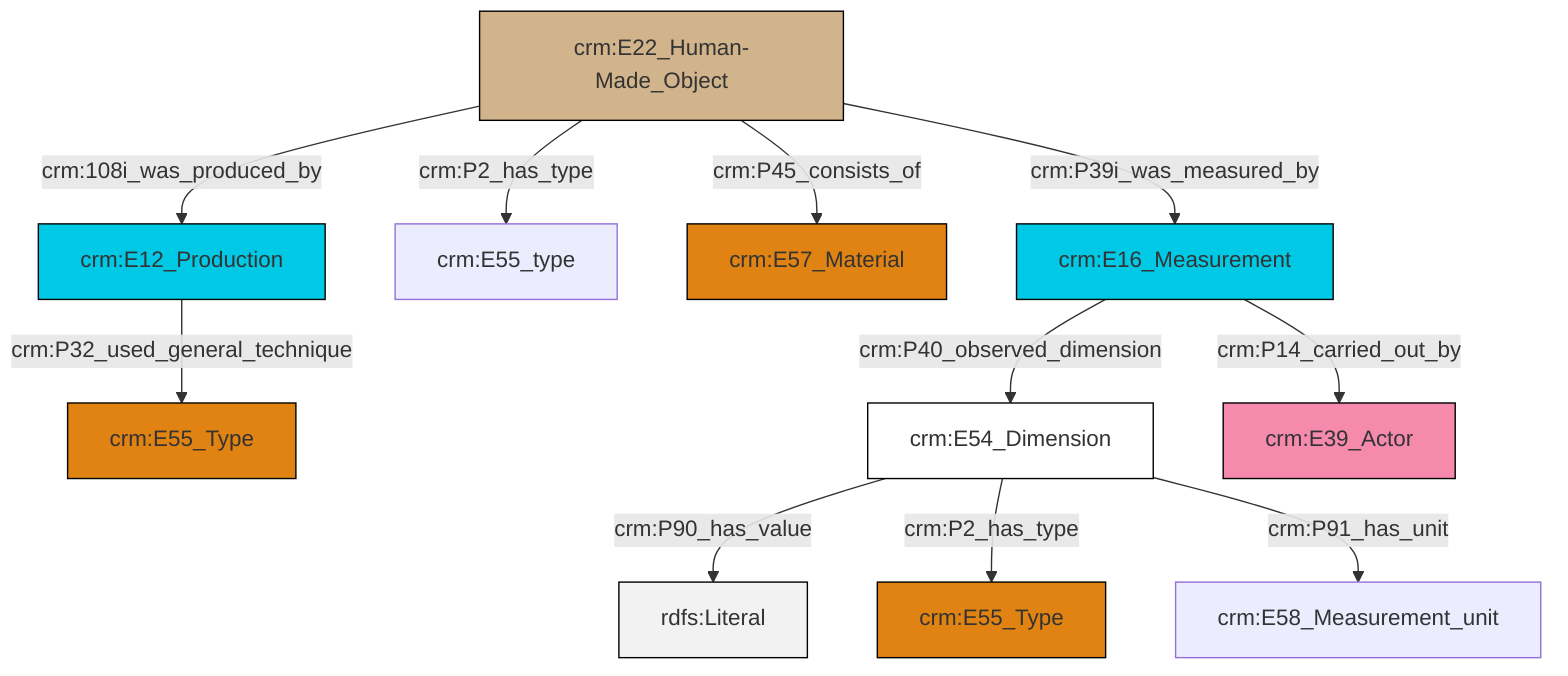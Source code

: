 graph TD
classDef Literal fill:#f2f2f2,stroke:#000000;
classDef CRM_Entity fill:#FFFFFF,stroke:#000000;
classDef Temporal_Entity fill:#00C9E6, stroke:#000000;
classDef Type fill:#E18312, stroke:#000000;
classDef Time-Span fill:#2C9C91, stroke:#000000;
classDef Appellation fill:#FFEB7F, stroke:#000000;
classDef Place fill:#008836, stroke:#000000;
classDef Persistent_Item fill:#B266B2, stroke:#000000;
classDef Conceptual_Object fill:#FFD700, stroke:#000000;
classDef Physical_Thing fill:#D2B48C, stroke:#000000;
classDef Actor fill:#f58aad, stroke:#000000;
classDef PC_Classes fill:#4ce600, stroke:#000000;
classDef Multi fill:#cccccc,stroke:#000000;

0["crm:E54_Dimension"]:::CRM_Entity -->|crm:P90_has_value| 1[rdfs:Literal]:::Literal
4["crm:E22_Human-Made_Object"]:::Physical_Thing -->|crm:108i_was_produced_by| 5["crm:E12_Production"]:::Temporal_Entity
4["crm:E22_Human-Made_Object"]:::Physical_Thing -->|crm:P2_has_type| 6["crm:E55_type"]:::Default
8["crm:E16_Measurement"]:::Temporal_Entity -->|crm:P40_observed_dimension| 0["crm:E54_Dimension"]:::CRM_Entity
8["crm:E16_Measurement"]:::Temporal_Entity -->|crm:P14_carried_out_by| 13["crm:E39_Actor"]:::Actor
4["crm:E22_Human-Made_Object"]:::Physical_Thing -->|crm:P45_consists_of| 14["crm:E57_Material"]:::Type
0["crm:E54_Dimension"]:::CRM_Entity -->|crm:P2_has_type| 2["crm:E55_Type"]:::Type
0["crm:E54_Dimension"]:::CRM_Entity -->|crm:P91_has_unit| 17["crm:E58_Measurement_unit"]:::Default
4["crm:E22_Human-Made_Object"]:::Physical_Thing -->|crm:P39i_was_measured_by| 8["crm:E16_Measurement"]:::Temporal_Entity
5["crm:E12_Production"]:::Temporal_Entity -->|crm:P32_used_general_technique| 9["crm:E55_Type"]:::Type